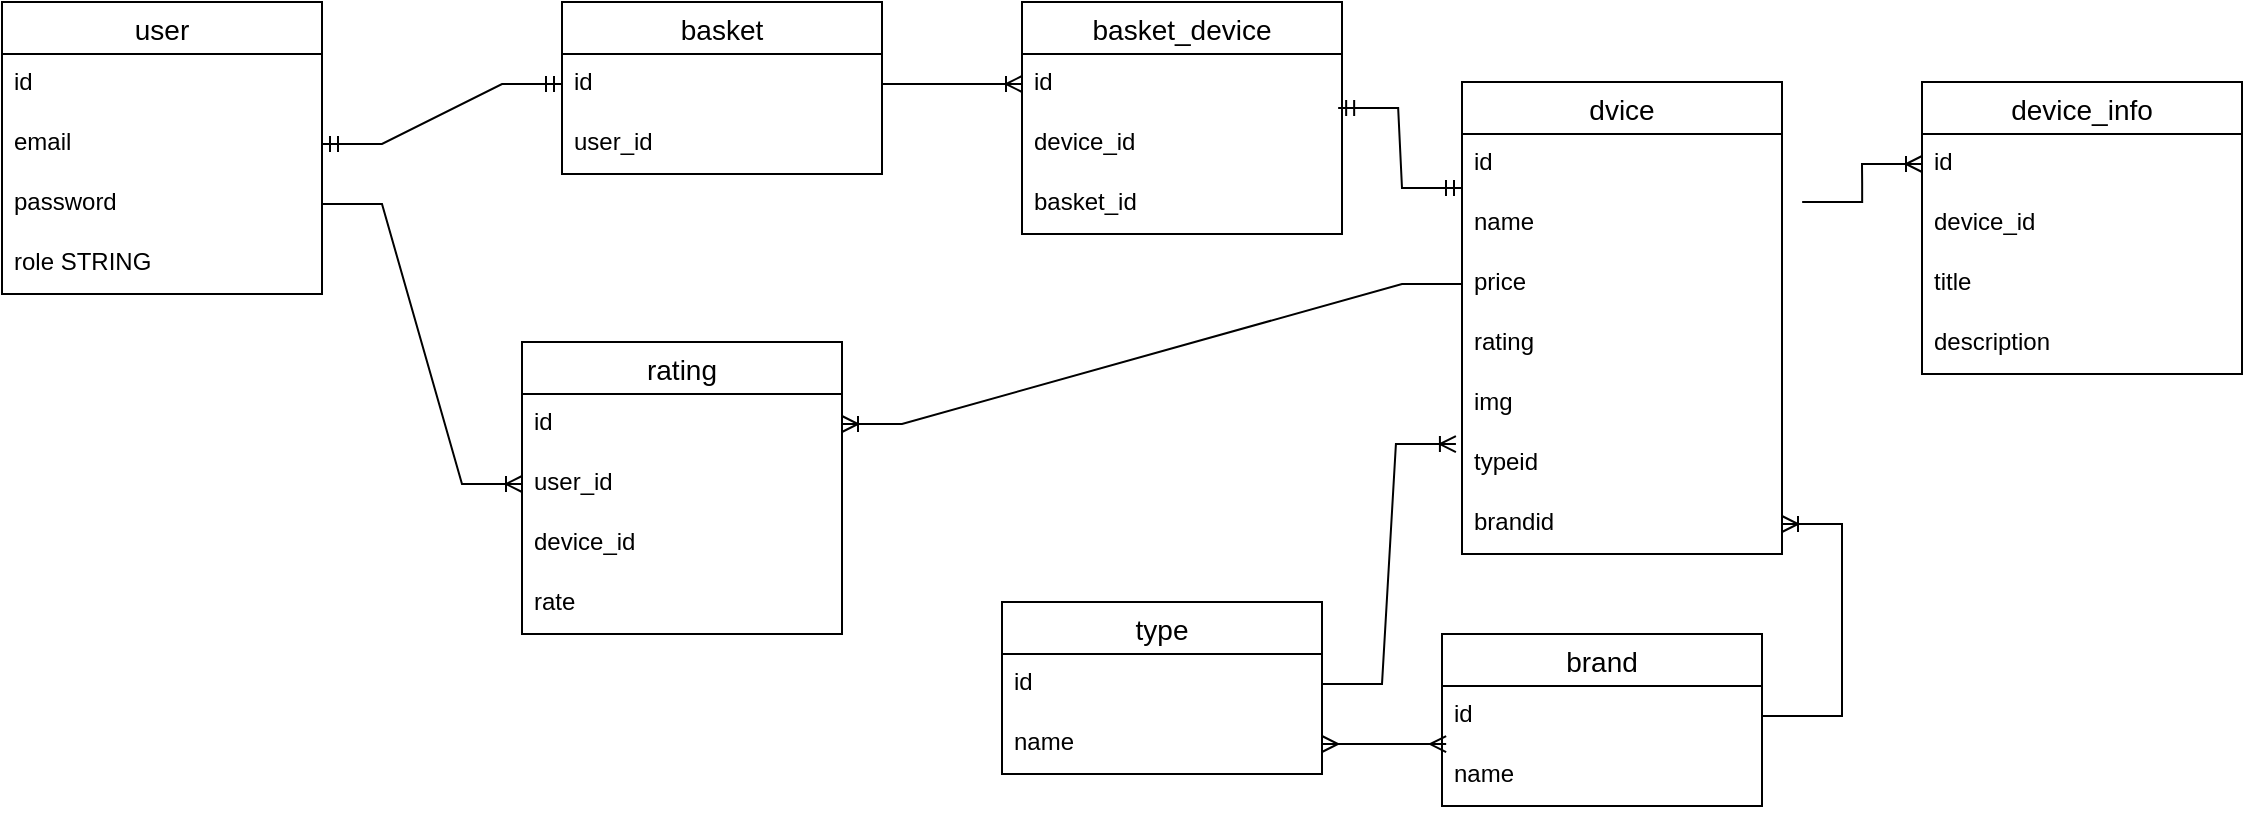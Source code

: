 <mxfile version="21.8.2" type="github">
  <diagram name="Страница — 1" id="ElYnzRKVSqd9ER_9xfTo">
    <mxGraphModel dx="1434" dy="758" grid="1" gridSize="10" guides="1" tooltips="1" connect="1" arrows="1" fold="1" page="1" pageScale="1" pageWidth="827" pageHeight="1169" math="0" shadow="0">
      <root>
        <mxCell id="0" />
        <mxCell id="1" parent="0" />
        <mxCell id="NSlzZ7x1-a-MOc4Thqhk-2" value="user" style="swimlane;fontStyle=0;childLayout=stackLayout;horizontal=1;startSize=26;horizontalStack=0;resizeParent=1;resizeParentMax=0;resizeLast=0;collapsible=1;marginBottom=0;align=center;fontSize=14;" vertex="1" parent="1">
          <mxGeometry x="40" y="640" width="160" height="146" as="geometry" />
        </mxCell>
        <mxCell id="NSlzZ7x1-a-MOc4Thqhk-3" value="id&lt;br&gt;" style="text;strokeColor=none;fillColor=none;spacingLeft=4;spacingRight=4;overflow=hidden;rotatable=0;points=[[0,0.5],[1,0.5]];portConstraint=eastwest;fontSize=12;whiteSpace=wrap;html=1;" vertex="1" parent="NSlzZ7x1-a-MOc4Thqhk-2">
          <mxGeometry y="26" width="160" height="30" as="geometry" />
        </mxCell>
        <mxCell id="NSlzZ7x1-a-MOc4Thqhk-4" value="email&lt;br&gt;" style="text;strokeColor=none;fillColor=none;spacingLeft=4;spacingRight=4;overflow=hidden;rotatable=0;points=[[0,0.5],[1,0.5]];portConstraint=eastwest;fontSize=12;whiteSpace=wrap;html=1;" vertex="1" parent="NSlzZ7x1-a-MOc4Thqhk-2">
          <mxGeometry y="56" width="160" height="30" as="geometry" />
        </mxCell>
        <mxCell id="NSlzZ7x1-a-MOc4Thqhk-5" value="password&lt;br&gt;" style="text;strokeColor=none;fillColor=none;spacingLeft=4;spacingRight=4;overflow=hidden;rotatable=0;points=[[0,0.5],[1,0.5]];portConstraint=eastwest;fontSize=12;whiteSpace=wrap;html=1;" vertex="1" parent="NSlzZ7x1-a-MOc4Thqhk-2">
          <mxGeometry y="86" width="160" height="30" as="geometry" />
        </mxCell>
        <mxCell id="NSlzZ7x1-a-MOc4Thqhk-6" value="role STRING" style="text;strokeColor=none;fillColor=none;spacingLeft=4;spacingRight=4;overflow=hidden;rotatable=0;points=[[0,0.5],[1,0.5]];portConstraint=eastwest;fontSize=12;whiteSpace=wrap;html=1;" vertex="1" parent="NSlzZ7x1-a-MOc4Thqhk-2">
          <mxGeometry y="116" width="160" height="30" as="geometry" />
        </mxCell>
        <mxCell id="NSlzZ7x1-a-MOc4Thqhk-7" value="basket" style="swimlane;fontStyle=0;childLayout=stackLayout;horizontal=1;startSize=26;horizontalStack=0;resizeParent=1;resizeParentMax=0;resizeLast=0;collapsible=1;marginBottom=0;align=center;fontSize=14;" vertex="1" parent="1">
          <mxGeometry x="320" y="640" width="160" height="86" as="geometry" />
        </mxCell>
        <mxCell id="NSlzZ7x1-a-MOc4Thqhk-8" value="id&lt;br&gt;" style="text;strokeColor=none;fillColor=none;spacingLeft=4;spacingRight=4;overflow=hidden;rotatable=0;points=[[0,0.5],[1,0.5]];portConstraint=eastwest;fontSize=12;whiteSpace=wrap;html=1;" vertex="1" parent="NSlzZ7x1-a-MOc4Thqhk-7">
          <mxGeometry y="26" width="160" height="30" as="geometry" />
        </mxCell>
        <mxCell id="NSlzZ7x1-a-MOc4Thqhk-9" value="user_id" style="text;strokeColor=none;fillColor=none;spacingLeft=4;spacingRight=4;overflow=hidden;rotatable=0;points=[[0,0.5],[1,0.5]];portConstraint=eastwest;fontSize=12;whiteSpace=wrap;html=1;" vertex="1" parent="NSlzZ7x1-a-MOc4Thqhk-7">
          <mxGeometry y="56" width="160" height="30" as="geometry" />
        </mxCell>
        <mxCell id="NSlzZ7x1-a-MOc4Thqhk-12" value="" style="edgeStyle=entityRelationEdgeStyle;fontSize=12;html=1;endArrow=ERmandOne;startArrow=ERmandOne;rounded=0;entryX=0;entryY=0.5;entryDx=0;entryDy=0;" edge="1" parent="1" source="NSlzZ7x1-a-MOc4Thqhk-4" target="NSlzZ7x1-a-MOc4Thqhk-8">
          <mxGeometry width="100" height="100" relative="1" as="geometry">
            <mxPoint x="170" y="770" as="sourcePoint" />
            <mxPoint x="270" y="670" as="targetPoint" />
          </mxGeometry>
        </mxCell>
        <mxCell id="NSlzZ7x1-a-MOc4Thqhk-13" value="dvice" style="swimlane;fontStyle=0;childLayout=stackLayout;horizontal=1;startSize=26;horizontalStack=0;resizeParent=1;resizeParentMax=0;resizeLast=0;collapsible=1;marginBottom=0;align=center;fontSize=14;" vertex="1" parent="1">
          <mxGeometry x="770" y="680" width="160" height="236" as="geometry" />
        </mxCell>
        <mxCell id="NSlzZ7x1-a-MOc4Thqhk-14" value="id" style="text;strokeColor=none;fillColor=none;spacingLeft=4;spacingRight=4;overflow=hidden;rotatable=0;points=[[0,0.5],[1,0.5]];portConstraint=eastwest;fontSize=12;whiteSpace=wrap;html=1;" vertex="1" parent="NSlzZ7x1-a-MOc4Thqhk-13">
          <mxGeometry y="26" width="160" height="30" as="geometry" />
        </mxCell>
        <mxCell id="NSlzZ7x1-a-MOc4Thqhk-15" value="name" style="text;strokeColor=none;fillColor=none;spacingLeft=4;spacingRight=4;overflow=hidden;rotatable=0;points=[[0,0.5],[1,0.5]];portConstraint=eastwest;fontSize=12;whiteSpace=wrap;html=1;" vertex="1" parent="NSlzZ7x1-a-MOc4Thqhk-13">
          <mxGeometry y="56" width="160" height="30" as="geometry" />
        </mxCell>
        <mxCell id="NSlzZ7x1-a-MOc4Thqhk-16" value="price" style="text;strokeColor=none;fillColor=none;spacingLeft=4;spacingRight=4;overflow=hidden;rotatable=0;points=[[0,0.5],[1,0.5]];portConstraint=eastwest;fontSize=12;whiteSpace=wrap;html=1;" vertex="1" parent="NSlzZ7x1-a-MOc4Thqhk-13">
          <mxGeometry y="86" width="160" height="30" as="geometry" />
        </mxCell>
        <mxCell id="NSlzZ7x1-a-MOc4Thqhk-17" value="rating" style="text;strokeColor=none;fillColor=none;spacingLeft=4;spacingRight=4;overflow=hidden;rotatable=0;points=[[0,0.5],[1,0.5]];portConstraint=eastwest;fontSize=12;whiteSpace=wrap;html=1;" vertex="1" parent="NSlzZ7x1-a-MOc4Thqhk-13">
          <mxGeometry y="116" width="160" height="30" as="geometry" />
        </mxCell>
        <mxCell id="NSlzZ7x1-a-MOc4Thqhk-18" value="img" style="text;strokeColor=none;fillColor=none;spacingLeft=4;spacingRight=4;overflow=hidden;rotatable=0;points=[[0,0.5],[1,0.5]];portConstraint=eastwest;fontSize=12;whiteSpace=wrap;html=1;" vertex="1" parent="NSlzZ7x1-a-MOc4Thqhk-13">
          <mxGeometry y="146" width="160" height="30" as="geometry" />
        </mxCell>
        <mxCell id="NSlzZ7x1-a-MOc4Thqhk-19" value="typeid" style="text;strokeColor=none;fillColor=none;spacingLeft=4;spacingRight=4;overflow=hidden;rotatable=0;points=[[0,0.5],[1,0.5]];portConstraint=eastwest;fontSize=12;whiteSpace=wrap;html=1;" vertex="1" parent="NSlzZ7x1-a-MOc4Thqhk-13">
          <mxGeometry y="176" width="160" height="30" as="geometry" />
        </mxCell>
        <mxCell id="NSlzZ7x1-a-MOc4Thqhk-20" value="brandid" style="text;strokeColor=none;fillColor=none;spacingLeft=4;spacingRight=4;overflow=hidden;rotatable=0;points=[[0,0.5],[1,0.5]];portConstraint=eastwest;fontSize=12;whiteSpace=wrap;html=1;" vertex="1" parent="NSlzZ7x1-a-MOc4Thqhk-13">
          <mxGeometry y="206" width="160" height="30" as="geometry" />
        </mxCell>
        <mxCell id="NSlzZ7x1-a-MOc4Thqhk-21" value="type" style="swimlane;fontStyle=0;childLayout=stackLayout;horizontal=1;startSize=26;horizontalStack=0;resizeParent=1;resizeParentMax=0;resizeLast=0;collapsible=1;marginBottom=0;align=center;fontSize=14;" vertex="1" parent="1">
          <mxGeometry x="540" y="940" width="160" height="86" as="geometry" />
        </mxCell>
        <mxCell id="NSlzZ7x1-a-MOc4Thqhk-22" value="id" style="text;strokeColor=none;fillColor=none;spacingLeft=4;spacingRight=4;overflow=hidden;rotatable=0;points=[[0,0.5],[1,0.5]];portConstraint=eastwest;fontSize=12;whiteSpace=wrap;html=1;" vertex="1" parent="NSlzZ7x1-a-MOc4Thqhk-21">
          <mxGeometry y="26" width="160" height="30" as="geometry" />
        </mxCell>
        <mxCell id="NSlzZ7x1-a-MOc4Thqhk-23" value="name" style="text;strokeColor=none;fillColor=none;spacingLeft=4;spacingRight=4;overflow=hidden;rotatable=0;points=[[0,0.5],[1,0.5]];portConstraint=eastwest;fontSize=12;whiteSpace=wrap;html=1;" vertex="1" parent="NSlzZ7x1-a-MOc4Thqhk-21">
          <mxGeometry y="56" width="160" height="30" as="geometry" />
        </mxCell>
        <mxCell id="NSlzZ7x1-a-MOc4Thqhk-25" value="brand" style="swimlane;fontStyle=0;childLayout=stackLayout;horizontal=1;startSize=26;horizontalStack=0;resizeParent=1;resizeParentMax=0;resizeLast=0;collapsible=1;marginBottom=0;align=center;fontSize=14;" vertex="1" parent="1">
          <mxGeometry x="760" y="956" width="160" height="86" as="geometry" />
        </mxCell>
        <mxCell id="NSlzZ7x1-a-MOc4Thqhk-26" value="id" style="text;strokeColor=none;fillColor=none;spacingLeft=4;spacingRight=4;overflow=hidden;rotatable=0;points=[[0,0.5],[1,0.5]];portConstraint=eastwest;fontSize=12;whiteSpace=wrap;html=1;" vertex="1" parent="NSlzZ7x1-a-MOc4Thqhk-25">
          <mxGeometry y="26" width="160" height="30" as="geometry" />
        </mxCell>
        <mxCell id="NSlzZ7x1-a-MOc4Thqhk-27" value="name" style="text;strokeColor=none;fillColor=none;spacingLeft=4;spacingRight=4;overflow=hidden;rotatable=0;points=[[0,0.5],[1,0.5]];portConstraint=eastwest;fontSize=12;whiteSpace=wrap;html=1;" vertex="1" parent="NSlzZ7x1-a-MOc4Thqhk-25">
          <mxGeometry y="56" width="160" height="30" as="geometry" />
        </mxCell>
        <mxCell id="NSlzZ7x1-a-MOc4Thqhk-29" value="" style="edgeStyle=entityRelationEdgeStyle;fontSize=12;html=1;endArrow=ERoneToMany;rounded=0;entryX=-0.019;entryY=0.167;entryDx=0;entryDy=0;entryPerimeter=0;" edge="1" parent="1" source="NSlzZ7x1-a-MOc4Thqhk-22" target="NSlzZ7x1-a-MOc4Thqhk-19">
          <mxGeometry width="100" height="100" relative="1" as="geometry">
            <mxPoint x="400" y="1010" as="sourcePoint" />
            <mxPoint x="500" y="910" as="targetPoint" />
          </mxGeometry>
        </mxCell>
        <mxCell id="NSlzZ7x1-a-MOc4Thqhk-30" value="" style="edgeStyle=entityRelationEdgeStyle;fontSize=12;html=1;endArrow=ERoneToMany;rounded=0;exitX=1;exitY=0.5;exitDx=0;exitDy=0;" edge="1" parent="1" source="NSlzZ7x1-a-MOc4Thqhk-26" target="NSlzZ7x1-a-MOc4Thqhk-20">
          <mxGeometry width="100" height="100" relative="1" as="geometry">
            <mxPoint x="650" y="1040" as="sourcePoint" />
            <mxPoint x="600" y="970" as="targetPoint" />
          </mxGeometry>
        </mxCell>
        <mxCell id="NSlzZ7x1-a-MOc4Thqhk-32" value="" style="edgeStyle=entityRelationEdgeStyle;fontSize=12;html=1;endArrow=ERmany;startArrow=ERmany;rounded=0;exitX=0.013;exitY=-0.033;exitDx=0;exitDy=0;exitPerimeter=0;entryX=1;entryY=0.5;entryDx=0;entryDy=0;" edge="1" parent="1" source="NSlzZ7x1-a-MOc4Thqhk-27" target="NSlzZ7x1-a-MOc4Thqhk-23">
          <mxGeometry width="100" height="100" relative="1" as="geometry">
            <mxPoint x="210" y="1040" as="sourcePoint" />
            <mxPoint x="360" y="890" as="targetPoint" />
            <Array as="points">
              <mxPoint x="230" y="1050" />
              <mxPoint x="230" y="1090" />
              <mxPoint x="230" y="970" />
            </Array>
          </mxGeometry>
        </mxCell>
        <mxCell id="NSlzZ7x1-a-MOc4Thqhk-33" value="device_info" style="swimlane;fontStyle=0;childLayout=stackLayout;horizontal=1;startSize=26;horizontalStack=0;resizeParent=1;resizeParentMax=0;resizeLast=0;collapsible=1;marginBottom=0;align=center;fontSize=14;" vertex="1" parent="1">
          <mxGeometry x="1000" y="680" width="160" height="146" as="geometry" />
        </mxCell>
        <mxCell id="NSlzZ7x1-a-MOc4Thqhk-34" value="id" style="text;strokeColor=none;fillColor=none;spacingLeft=4;spacingRight=4;overflow=hidden;rotatable=0;points=[[0,0.5],[1,0.5]];portConstraint=eastwest;fontSize=12;whiteSpace=wrap;html=1;" vertex="1" parent="NSlzZ7x1-a-MOc4Thqhk-33">
          <mxGeometry y="26" width="160" height="30" as="geometry" />
        </mxCell>
        <mxCell id="NSlzZ7x1-a-MOc4Thqhk-35" value="device_id" style="text;strokeColor=none;fillColor=none;spacingLeft=4;spacingRight=4;overflow=hidden;rotatable=0;points=[[0,0.5],[1,0.5]];portConstraint=eastwest;fontSize=12;whiteSpace=wrap;html=1;" vertex="1" parent="NSlzZ7x1-a-MOc4Thqhk-33">
          <mxGeometry y="56" width="160" height="30" as="geometry" />
        </mxCell>
        <mxCell id="NSlzZ7x1-a-MOc4Thqhk-36" value="title" style="text;strokeColor=none;fillColor=none;spacingLeft=4;spacingRight=4;overflow=hidden;rotatable=0;points=[[0,0.5],[1,0.5]];portConstraint=eastwest;fontSize=12;whiteSpace=wrap;html=1;" vertex="1" parent="NSlzZ7x1-a-MOc4Thqhk-33">
          <mxGeometry y="86" width="160" height="30" as="geometry" />
        </mxCell>
        <mxCell id="NSlzZ7x1-a-MOc4Thqhk-37" value="description" style="text;strokeColor=none;fillColor=none;spacingLeft=4;spacingRight=4;overflow=hidden;rotatable=0;points=[[0,0.5],[1,0.5]];portConstraint=eastwest;fontSize=12;whiteSpace=wrap;html=1;" vertex="1" parent="NSlzZ7x1-a-MOc4Thqhk-33">
          <mxGeometry y="116" width="160" height="30" as="geometry" />
        </mxCell>
        <mxCell id="NSlzZ7x1-a-MOc4Thqhk-38" value="" style="edgeStyle=entityRelationEdgeStyle;fontSize=12;html=1;endArrow=ERoneToMany;rounded=0;exitX=1.063;exitY=0.133;exitDx=0;exitDy=0;exitPerimeter=0;entryX=0;entryY=0.5;entryDx=0;entryDy=0;" edge="1" parent="1" source="NSlzZ7x1-a-MOc4Thqhk-15" target="NSlzZ7x1-a-MOc4Thqhk-34">
          <mxGeometry width="100" height="100" relative="1" as="geometry">
            <mxPoint x="920" y="770" as="sourcePoint" />
            <mxPoint x="1020" y="670" as="targetPoint" />
          </mxGeometry>
        </mxCell>
        <mxCell id="NSlzZ7x1-a-MOc4Thqhk-39" value="basket_device" style="swimlane;fontStyle=0;childLayout=stackLayout;horizontal=1;startSize=26;horizontalStack=0;resizeParent=1;resizeParentMax=0;resizeLast=0;collapsible=1;marginBottom=0;align=center;fontSize=14;" vertex="1" parent="1">
          <mxGeometry x="550" y="640" width="160" height="116" as="geometry" />
        </mxCell>
        <mxCell id="NSlzZ7x1-a-MOc4Thqhk-40" value="id" style="text;strokeColor=none;fillColor=none;spacingLeft=4;spacingRight=4;overflow=hidden;rotatable=0;points=[[0,0.5],[1,0.5]];portConstraint=eastwest;fontSize=12;whiteSpace=wrap;html=1;" vertex="1" parent="NSlzZ7x1-a-MOc4Thqhk-39">
          <mxGeometry y="26" width="160" height="30" as="geometry" />
        </mxCell>
        <mxCell id="NSlzZ7x1-a-MOc4Thqhk-41" value="device_id" style="text;strokeColor=none;fillColor=none;spacingLeft=4;spacingRight=4;overflow=hidden;rotatable=0;points=[[0,0.5],[1,0.5]];portConstraint=eastwest;fontSize=12;whiteSpace=wrap;html=1;" vertex="1" parent="NSlzZ7x1-a-MOc4Thqhk-39">
          <mxGeometry y="56" width="160" height="30" as="geometry" />
        </mxCell>
        <mxCell id="NSlzZ7x1-a-MOc4Thqhk-42" value="basket_id" style="text;strokeColor=none;fillColor=none;spacingLeft=4;spacingRight=4;overflow=hidden;rotatable=0;points=[[0,0.5],[1,0.5]];portConstraint=eastwest;fontSize=12;whiteSpace=wrap;html=1;" vertex="1" parent="NSlzZ7x1-a-MOc4Thqhk-39">
          <mxGeometry y="86" width="160" height="30" as="geometry" />
        </mxCell>
        <mxCell id="NSlzZ7x1-a-MOc4Thqhk-43" value="" style="edgeStyle=entityRelationEdgeStyle;fontSize=12;html=1;endArrow=ERoneToMany;rounded=0;entryX=0;entryY=0.5;entryDx=0;entryDy=0;exitX=1;exitY=0.5;exitDx=0;exitDy=0;" edge="1" parent="1" source="NSlzZ7x1-a-MOc4Thqhk-8" target="NSlzZ7x1-a-MOc4Thqhk-40">
          <mxGeometry width="100" height="100" relative="1" as="geometry">
            <mxPoint x="370" y="1040" as="sourcePoint" />
            <mxPoint x="470" y="940" as="targetPoint" />
            <Array as="points">
              <mxPoint x="450" y="750" />
            </Array>
          </mxGeometry>
        </mxCell>
        <mxCell id="NSlzZ7x1-a-MOc4Thqhk-44" value="" style="edgeStyle=entityRelationEdgeStyle;fontSize=12;html=1;endArrow=ERmandOne;startArrow=ERmandOne;rounded=0;exitX=0.988;exitY=0.9;exitDx=0;exitDy=0;exitPerimeter=0;entryX=0;entryY=-0.1;entryDx=0;entryDy=0;entryPerimeter=0;" edge="1" parent="1" source="NSlzZ7x1-a-MOc4Thqhk-40" target="NSlzZ7x1-a-MOc4Thqhk-15">
          <mxGeometry width="100" height="100" relative="1" as="geometry">
            <mxPoint x="720" y="680" as="sourcePoint" />
            <mxPoint x="800" y="626" as="targetPoint" />
          </mxGeometry>
        </mxCell>
        <mxCell id="NSlzZ7x1-a-MOc4Thqhk-45" value="rating" style="swimlane;fontStyle=0;childLayout=stackLayout;horizontal=1;startSize=26;horizontalStack=0;resizeParent=1;resizeParentMax=0;resizeLast=0;collapsible=1;marginBottom=0;align=center;fontSize=14;" vertex="1" parent="1">
          <mxGeometry x="300" y="810" width="160" height="146" as="geometry" />
        </mxCell>
        <mxCell id="NSlzZ7x1-a-MOc4Thqhk-46" value="id" style="text;strokeColor=none;fillColor=none;spacingLeft=4;spacingRight=4;overflow=hidden;rotatable=0;points=[[0,0.5],[1,0.5]];portConstraint=eastwest;fontSize=12;whiteSpace=wrap;html=1;" vertex="1" parent="NSlzZ7x1-a-MOc4Thqhk-45">
          <mxGeometry y="26" width="160" height="30" as="geometry" />
        </mxCell>
        <mxCell id="NSlzZ7x1-a-MOc4Thqhk-47" value="user_id" style="text;strokeColor=none;fillColor=none;spacingLeft=4;spacingRight=4;overflow=hidden;rotatable=0;points=[[0,0.5],[1,0.5]];portConstraint=eastwest;fontSize=12;whiteSpace=wrap;html=1;" vertex="1" parent="NSlzZ7x1-a-MOc4Thqhk-45">
          <mxGeometry y="56" width="160" height="30" as="geometry" />
        </mxCell>
        <mxCell id="NSlzZ7x1-a-MOc4Thqhk-48" value="device_id" style="text;strokeColor=none;fillColor=none;spacingLeft=4;spacingRight=4;overflow=hidden;rotatable=0;points=[[0,0.5],[1,0.5]];portConstraint=eastwest;fontSize=12;whiteSpace=wrap;html=1;" vertex="1" parent="NSlzZ7x1-a-MOc4Thqhk-45">
          <mxGeometry y="86" width="160" height="30" as="geometry" />
        </mxCell>
        <mxCell id="NSlzZ7x1-a-MOc4Thqhk-49" value="rate" style="text;strokeColor=none;fillColor=none;spacingLeft=4;spacingRight=4;overflow=hidden;rotatable=0;points=[[0,0.5],[1,0.5]];portConstraint=eastwest;fontSize=12;whiteSpace=wrap;html=1;" vertex="1" parent="NSlzZ7x1-a-MOc4Thqhk-45">
          <mxGeometry y="116" width="160" height="30" as="geometry" />
        </mxCell>
        <mxCell id="NSlzZ7x1-a-MOc4Thqhk-50" value="" style="edgeStyle=entityRelationEdgeStyle;fontSize=12;html=1;endArrow=ERoneToMany;rounded=0;exitX=1;exitY=0.5;exitDx=0;exitDy=0;entryX=0;entryY=0.5;entryDx=0;entryDy=0;" edge="1" parent="1" source="NSlzZ7x1-a-MOc4Thqhk-5" target="NSlzZ7x1-a-MOc4Thqhk-47">
          <mxGeometry width="100" height="100" relative="1" as="geometry">
            <mxPoint x="190" y="856" as="sourcePoint" />
            <mxPoint x="290" y="756" as="targetPoint" />
          </mxGeometry>
        </mxCell>
        <mxCell id="NSlzZ7x1-a-MOc4Thqhk-51" value="" style="edgeStyle=entityRelationEdgeStyle;fontSize=12;html=1;endArrow=ERoneToMany;rounded=0;exitX=0;exitY=0.5;exitDx=0;exitDy=0;entryX=1;entryY=0.5;entryDx=0;entryDy=0;" edge="1" parent="1" source="NSlzZ7x1-a-MOc4Thqhk-16" target="NSlzZ7x1-a-MOc4Thqhk-46">
          <mxGeometry width="100" height="100" relative="1" as="geometry">
            <mxPoint x="370" y="1040" as="sourcePoint" />
            <mxPoint x="470" y="940" as="targetPoint" />
          </mxGeometry>
        </mxCell>
      </root>
    </mxGraphModel>
  </diagram>
</mxfile>

